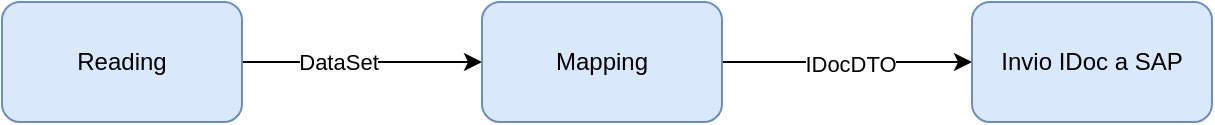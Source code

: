 <mxfile version="21.7.4" type="github">
  <diagram name="Pagina-1" id="nFLvMMXhWkEk6str0z4R">
    <mxGraphModel dx="2074" dy="1152" grid="1" gridSize="10" guides="1" tooltips="1" connect="1" arrows="1" fold="1" page="1" pageScale="1" pageWidth="1169" pageHeight="827" math="0" shadow="0">
      <root>
        <mxCell id="0" />
        <mxCell id="1" parent="0" />
        <mxCell id="re9UiEn3yNLUiZQpr9z0-5" style="edgeStyle=orthogonalEdgeStyle;rounded=0;orthogonalLoop=1;jettySize=auto;html=1;entryX=0;entryY=0.5;entryDx=0;entryDy=0;" edge="1" parent="1" source="re9UiEn3yNLUiZQpr9z0-1" target="re9UiEn3yNLUiZQpr9z0-2">
          <mxGeometry relative="1" as="geometry" />
        </mxCell>
        <mxCell id="re9UiEn3yNLUiZQpr9z0-8" value="DataSet" style="edgeLabel;html=1;align=center;verticalAlign=middle;resizable=0;points=[];" vertex="1" connectable="0" parent="re9UiEn3yNLUiZQpr9z0-5">
          <mxGeometry x="-0.2" relative="1" as="geometry">
            <mxPoint as="offset" />
          </mxGeometry>
        </mxCell>
        <mxCell id="re9UiEn3yNLUiZQpr9z0-1" value="Reading" style="rounded=1;whiteSpace=wrap;html=1;fillColor=#dae8fc;strokeColor=#6c8ebf;" vertex="1" parent="1">
          <mxGeometry x="40" y="40" width="120" height="60" as="geometry" />
        </mxCell>
        <mxCell id="re9UiEn3yNLUiZQpr9z0-6" style="edgeStyle=orthogonalEdgeStyle;rounded=0;orthogonalLoop=1;jettySize=auto;html=1;entryX=0;entryY=0.5;entryDx=0;entryDy=0;" edge="1" parent="1" source="re9UiEn3yNLUiZQpr9z0-2" target="re9UiEn3yNLUiZQpr9z0-4">
          <mxGeometry relative="1" as="geometry">
            <mxPoint x="520" y="70" as="targetPoint" />
          </mxGeometry>
        </mxCell>
        <mxCell id="re9UiEn3yNLUiZQpr9z0-9" value="IDocDTO" style="edgeLabel;html=1;align=center;verticalAlign=middle;resizable=0;points=[];" vertex="1" connectable="0" parent="re9UiEn3yNLUiZQpr9z0-6">
          <mxGeometry x="0.024" y="-1" relative="1" as="geometry">
            <mxPoint as="offset" />
          </mxGeometry>
        </mxCell>
        <mxCell id="re9UiEn3yNLUiZQpr9z0-2" value="Mapping" style="rounded=1;whiteSpace=wrap;html=1;fillColor=#dae8fc;strokeColor=#6c8ebf;" vertex="1" parent="1">
          <mxGeometry x="280" y="40" width="120" height="60" as="geometry" />
        </mxCell>
        <mxCell id="re9UiEn3yNLUiZQpr9z0-4" value="Invio IDoc a SAP" style="rounded=1;whiteSpace=wrap;html=1;fillColor=#dae8fc;strokeColor=#6c8ebf;" vertex="1" parent="1">
          <mxGeometry x="525" y="40" width="120" height="60" as="geometry" />
        </mxCell>
      </root>
    </mxGraphModel>
  </diagram>
</mxfile>
